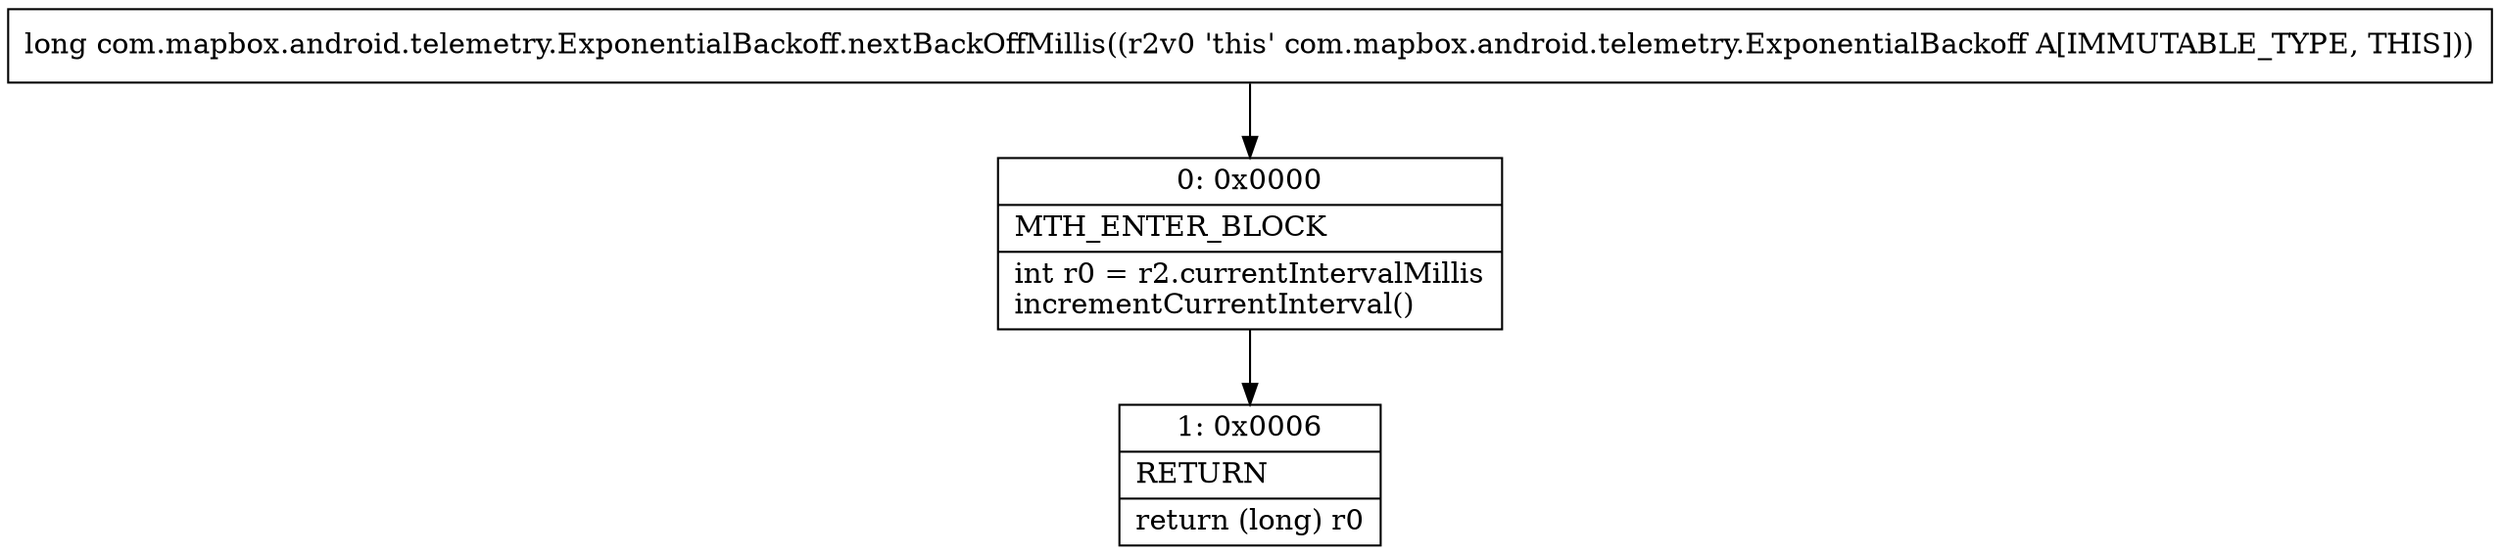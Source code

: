 digraph "CFG forcom.mapbox.android.telemetry.ExponentialBackoff.nextBackOffMillis()J" {
Node_0 [shape=record,label="{0\:\ 0x0000|MTH_ENTER_BLOCK\l|int r0 = r2.currentIntervalMillis\lincrementCurrentInterval()\l}"];
Node_1 [shape=record,label="{1\:\ 0x0006|RETURN\l|return (long) r0\l}"];
MethodNode[shape=record,label="{long com.mapbox.android.telemetry.ExponentialBackoff.nextBackOffMillis((r2v0 'this' com.mapbox.android.telemetry.ExponentialBackoff A[IMMUTABLE_TYPE, THIS])) }"];
MethodNode -> Node_0;
Node_0 -> Node_1;
}

